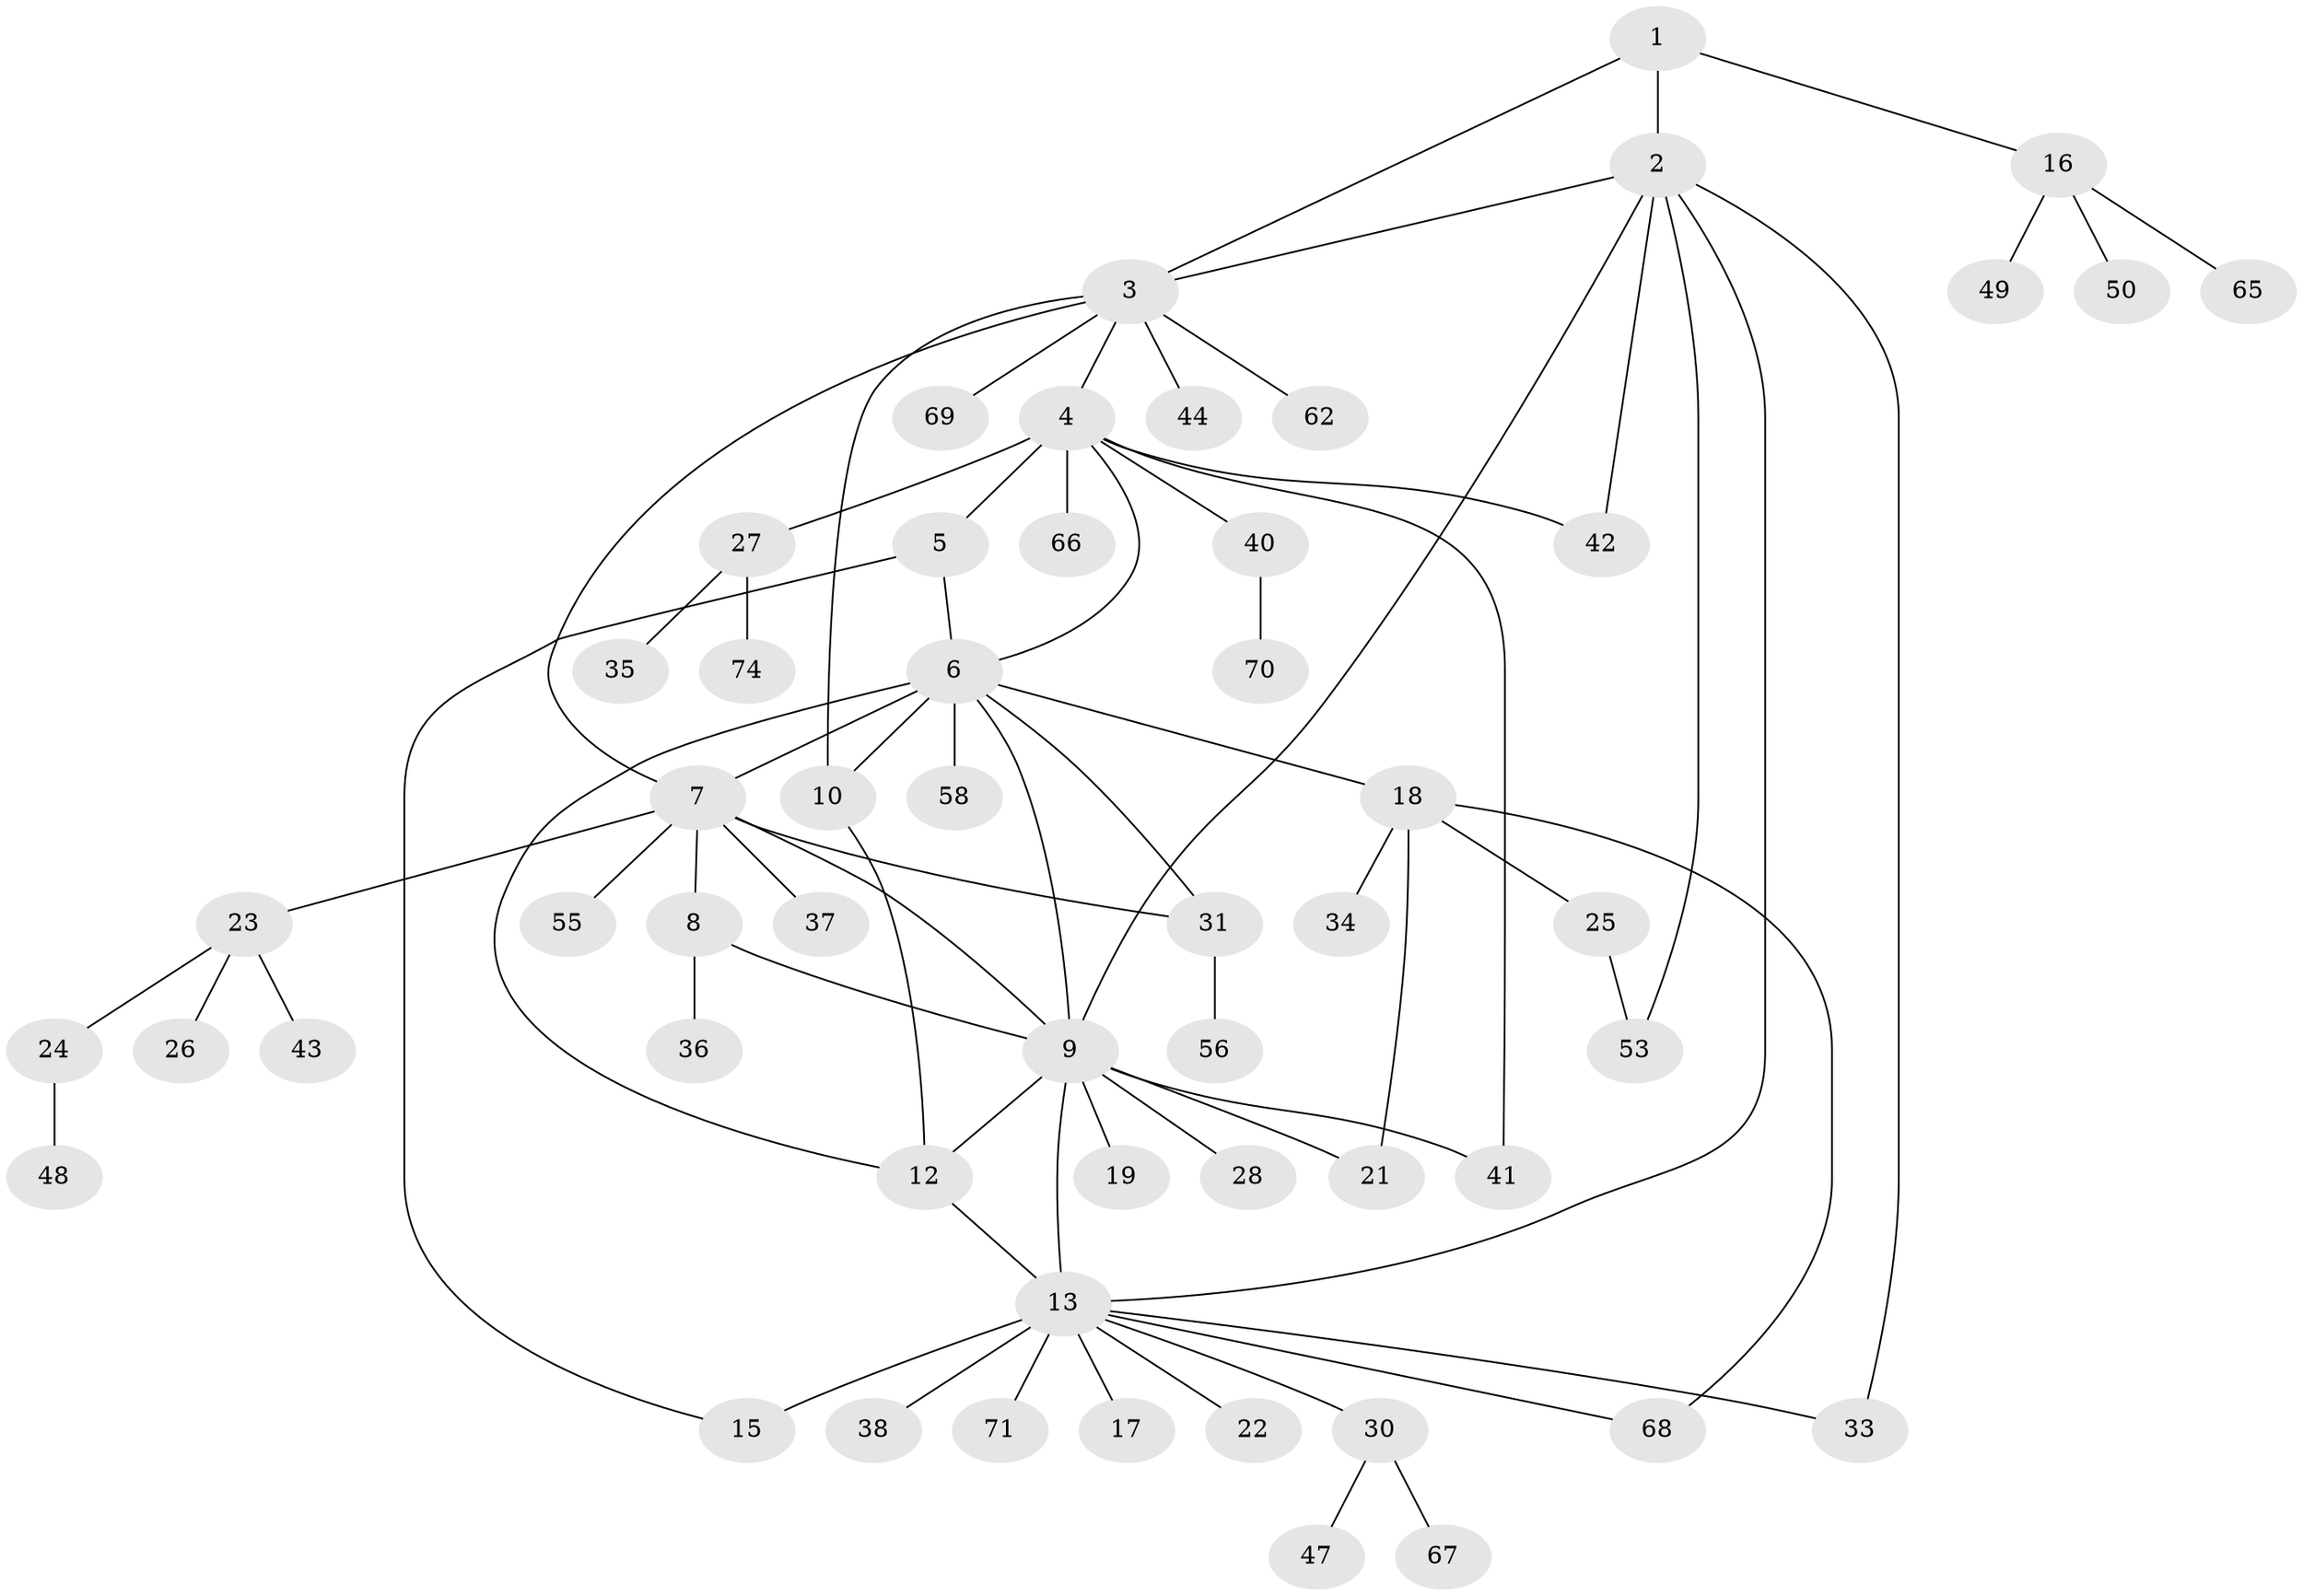 // original degree distribution, {3: 0.10810810810810811, 8: 0.02702702702702703, 9: 0.04054054054054054, 5: 0.04054054054054054, 10: 0.013513513513513514, 4: 0.06756756756756757, 6: 0.02702702702702703, 2: 0.16216216216216217, 1: 0.5135135135135135}
// Generated by graph-tools (version 1.1) at 2025/42/03/06/25 10:42:08]
// undirected, 55 vertices, 73 edges
graph export_dot {
graph [start="1"]
  node [color=gray90,style=filled];
  1;
  2 [super="+64"];
  3 [super="+45"];
  4 [super="+20"];
  5;
  6 [super="+11"];
  7 [super="+60"];
  8;
  9 [super="+52"];
  10 [super="+32"];
  12 [super="+63"];
  13 [super="+14"];
  15;
  16 [super="+29"];
  17 [super="+46"];
  18 [super="+59"];
  19;
  21 [super="+51"];
  22;
  23 [super="+39"];
  24;
  25;
  26;
  27 [super="+54"];
  28;
  30 [super="+61"];
  31;
  33 [super="+73"];
  34;
  35;
  36;
  37;
  38;
  40 [super="+57"];
  41;
  42;
  43;
  44;
  47;
  48 [super="+72"];
  49;
  50;
  53;
  55;
  56;
  58;
  62;
  65;
  66;
  67;
  68;
  69;
  70;
  71;
  74;
  1 -- 2;
  1 -- 3;
  1 -- 16;
  2 -- 3;
  2 -- 9;
  2 -- 33;
  2 -- 42;
  2 -- 53;
  2 -- 13;
  3 -- 4;
  3 -- 10;
  3 -- 44;
  3 -- 62;
  3 -- 69;
  3 -- 7;
  4 -- 5;
  4 -- 6;
  4 -- 27;
  4 -- 40;
  4 -- 41;
  4 -- 42;
  4 -- 66;
  5 -- 6;
  5 -- 15;
  6 -- 9;
  6 -- 31;
  6 -- 18;
  6 -- 58;
  6 -- 7;
  6 -- 10;
  6 -- 12;
  7 -- 8;
  7 -- 9;
  7 -- 23;
  7 -- 31;
  7 -- 37;
  7 -- 55;
  8 -- 9;
  8 -- 36;
  9 -- 19;
  9 -- 21;
  9 -- 28;
  9 -- 41;
  9 -- 12;
  9 -- 13;
  10 -- 12;
  12 -- 13;
  13 -- 15 [weight=2];
  13 -- 17;
  13 -- 30;
  13 -- 71;
  13 -- 33;
  13 -- 68;
  13 -- 38;
  13 -- 22;
  16 -- 49;
  16 -- 50;
  16 -- 65;
  18 -- 21;
  18 -- 25;
  18 -- 34;
  18 -- 68;
  23 -- 24;
  23 -- 26;
  23 -- 43;
  24 -- 48;
  25 -- 53;
  27 -- 35;
  27 -- 74;
  30 -- 47;
  30 -- 67;
  31 -- 56;
  40 -- 70;
}
